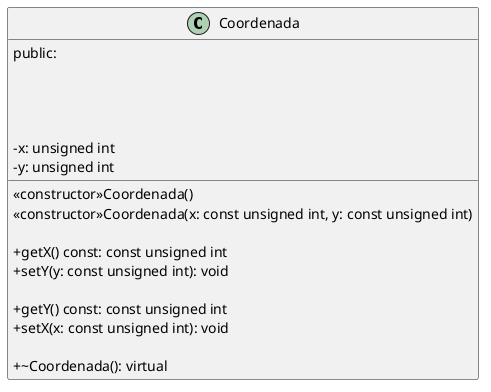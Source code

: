 @startuml
!startsub COORDENADA

skinparam classAttributeIconSize 0

class "Coordenada"{

public:
    <<constructor>>Coordenada()
    <<constructor>>Coordenada(x: const unsigned int, y: const unsigned int)

    + getX() const: const unsigned int 
    + setY(y: const unsigned int): void 

    + getY() const: const unsigned int 
    + setX(x: const unsigned int): void 

    + ~Coordenada(): virtual

    - x: unsigned int 
    - y: unsigned int  

}

!endsub
@enduml